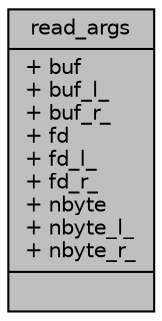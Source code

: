 digraph "read_args"
{
 // LATEX_PDF_SIZE
  edge [fontname="Helvetica",fontsize="10",labelfontname="Helvetica",labelfontsize="10"];
  node [fontname="Helvetica",fontsize="10",shape=record];
  Node1 [label="{read_args\n|+ buf\l+ buf_l_\l+ buf_r_\l+ fd\l+ fd_l_\l+ fd_r_\l+ nbyte\l+ nbyte_l_\l+ nbyte_r_\l|}",height=0.2,width=0.4,color="black", fillcolor="grey75", style="filled", fontcolor="black",tooltip=" "];
}
